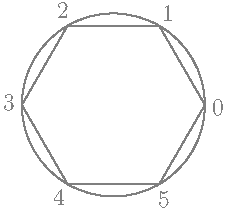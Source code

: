 size(4cm,0);

real a=360/6;
for (int i = -1; i < 5; ++i)
  draw(Label(format("%i",i+1)),arc((0,0),10,i*a,(i+1)*a)--cycle,grey);
